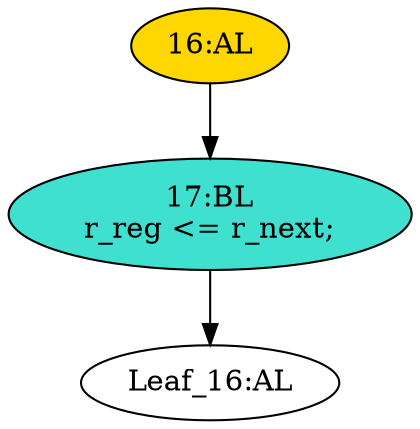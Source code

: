 strict digraph "" {
	node [label="\N"];
	"17:BL"	[ast="<pyverilog.vparser.ast.Block object at 0x7f1d8ce92350>",
		fillcolor=turquoise,
		label="17:BL
r_reg <= r_next;",
		statements="[<pyverilog.vparser.ast.NonblockingSubstitution object at 0x7f1d8ce92110>]",
		style=filled,
		typ=Block];
	"Leaf_16:AL"	[def_var="['r_reg']",
		label="Leaf_16:AL"];
	"17:BL" -> "Leaf_16:AL"	[cond="[]",
		lineno=None];
	"16:AL"	[ast="<pyverilog.vparser.ast.Always object at 0x7f1d8ce92390>",
		clk_sens=True,
		fillcolor=gold,
		label="16:AL",
		sens="['clk']",
		statements="[]",
		style=filled,
		typ=Always,
		use_var="['r_next']"];
	"16:AL" -> "17:BL"	[cond="[]",
		lineno=None];
}
